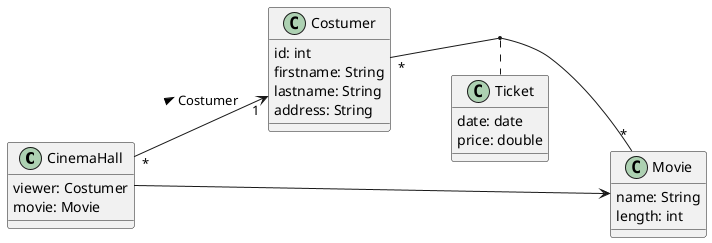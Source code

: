 @startuml
left to right direction

class CinemaHall{
viewer: Costumer
movie: Movie
}

class Costumer {
id: int
firstname: String
lastname: String
address: String
}

class Ticket{
date: date
price: double
}

class Movie{
name: String
length: int
}
CinemaHall --> Movie
CinemaHall "*" --> "1" Costumer : Costumer >

Costumer "*" -- "*" Movie

(Costumer, Movie) .. Ticket
@enduml